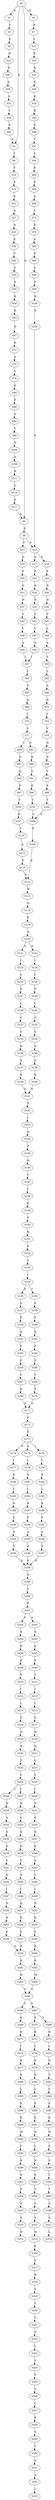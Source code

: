 strict digraph  {
	S0 -> S1 [ label = D ];
	S0 -> S2 [ label = K ];
	S0 -> S3 [ label = N ];
	S0 -> S4 [ label = H ];
	S1 -> S5 [ label = V ];
	S2 -> S6 [ label = T ];
	S3 -> S7 [ label = K ];
	S4 -> S8 [ label = E ];
	S5 -> S9 [ label = P ];
	S6 -> S10 [ label = F ];
	S7 -> S11 [ label = L ];
	S8 -> S12 [ label = P ];
	S8 -> S13 [ label = T ];
	S9 -> S14 [ label = R ];
	S10 -> S15 [ label = E ];
	S11 -> S16 [ label = F ];
	S12 -> S17 [ label = Q ];
	S12 -> S18 [ label = E ];
	S13 -> S19 [ label = Q ];
	S14 -> S20 [ label = K ];
	S15 -> S21 [ label = E ];
	S16 -> S22 [ label = K ];
	S17 -> S23 [ label = P ];
	S18 -> S24 [ label = P ];
	S19 -> S25 [ label = P ];
	S20 -> S26 [ label = E ];
	S21 -> S27 [ label = A ];
	S22 -> S28 [ label = K ];
	S23 -> S29 [ label = D ];
	S24 -> S30 [ label = D ];
	S25 -> S31 [ label = D ];
	S26 -> S32 [ label = G ];
	S27 -> S33 [ label = N ];
	S28 -> S34 [ label = R ];
	S29 -> S35 [ label = N ];
	S30 -> S36 [ label = N ];
	S31 -> S37 [ label = N ];
	S32 -> S38 [ label = Y ];
	S33 -> S39 [ label = K ];
	S34 -> S40 [ label = D ];
	S35 -> S41 [ label = V ];
	S36 -> S42 [ label = V ];
	S37 -> S43 [ label = V ];
	S38 -> S44 [ label = K ];
	S39 -> S45 [ label = C ];
	S40 -> S46 [ label = K ];
	S41 -> S47 [ label = L ];
	S42 -> S48 [ label = L ];
	S43 -> S49 [ label = L ];
	S44 -> S2 [ label = K ];
	S45 -> S50 [ label = F ];
	S46 -> S51 [ label = T ];
	S47 -> S52 [ label = A ];
	S48 -> S53 [ label = A ];
	S49 -> S54 [ label = A ];
	S50 -> S55 [ label = K ];
	S51 -> S56 [ label = Y ];
	S52 -> S57 [ label = I ];
	S53 -> S58 [ label = V ];
	S54 -> S57 [ label = I ];
	S55 -> S59 [ label = K ];
	S56 -> S60 [ label = E ];
	S57 -> S61 [ label = L ];
	S58 -> S62 [ label = L ];
	S59 -> S63 [ label = R ];
	S60 -> S64 [ label = E ];
	S61 -> S65 [ label = S ];
	S62 -> S66 [ label = A ];
	S63 -> S67 [ label = D ];
	S64 -> S68 [ label = A ];
	S65 -> S69 [ label = Q ];
	S66 -> S70 [ label = N ];
	S67 -> S71 [ label = K ];
	S68 -> S72 [ label = V ];
	S69 -> S73 [ label = I ];
	S70 -> S74 [ label = I ];
	S71 -> S75 [ label = S ];
	S72 -> S76 [ label = D ];
	S73 -> S77 [ label = V ];
	S74 -> S78 [ label = V ];
	S75 -> S79 [ label = Y ];
	S76 -> S80 [ label = A ];
	S77 -> S81 [ label = Q ];
	S77 -> S82 [ label = I ];
	S78 -> S83 [ label = Q ];
	S79 -> S84 [ label = E ];
	S80 -> S85 [ label = R ];
	S81 -> S86 [ label = D ];
	S82 -> S87 [ label = D ];
	S83 -> S88 [ label = D ];
	S84 -> S89 [ label = E ];
	S85 -> S90 [ label = L ];
	S86 -> S91 [ label = T ];
	S87 -> S92 [ label = Q ];
	S88 -> S93 [ label = T ];
	S89 -> S94 [ label = A ];
	S90 -> S95 [ label = P ];
	S91 -> S96 [ label = K ];
	S92 -> S97 [ label = D ];
	S93 -> S98 [ label = K ];
	S94 -> S99 [ label = L ];
	S95 -> S100 [ label = H ];
	S96 -> S101 [ label = T ];
	S97 -> S102 [ label = T ];
	S98 -> S103 [ label = T ];
	S99 -> S104 [ label = D ];
	S100 -> S105 [ label = E ];
	S101 -> S106 [ label = A ];
	S102 -> S107 [ label = K ];
	S103 -> S106 [ label = A ];
	S104 -> S108 [ label = A ];
	S105 -> S12 [ label = P ];
	S106 -> S109 [ label = P ];
	S107 -> S110 [ label = T ];
	S108 -> S111 [ label = R ];
	S109 -> S112 [ label = K ];
	S110 -> S113 [ label = A ];
	S111 -> S114 [ label = L ];
	S112 -> S115 [ label = W ];
	S113 -> S116 [ label = P ];
	S114 -> S117 [ label = P ];
	S115 -> S118 [ label = N ];
	S116 -> S112 [ label = K ];
	S117 -> S4 [ label = H ];
	S118 -> S119 [ label = E ];
	S119 -> S120 [ label = A ];
	S120 -> S121 [ label = S ];
	S120 -> S122 [ label = N ];
	S121 -> S123 [ label = I ];
	S122 -> S124 [ label = I ];
	S123 -> S125 [ label = V ];
	S124 -> S126 [ label = I ];
	S125 -> S127 [ label = P ];
	S126 -> S128 [ label = P ];
	S127 -> S129 [ label = L ];
	S128 -> S130 [ label = L ];
	S129 -> S131 [ label = C ];
	S130 -> S132 [ label = C ];
	S131 -> S133 [ label = V ];
	S132 -> S134 [ label = V ];
	S133 -> S135 [ label = Q ];
	S134 -> S136 [ label = Q ];
	S135 -> S137 [ label = G ];
	S136 -> S138 [ label = G ];
	S137 -> S139 [ label = K ];
	S138 -> S140 [ label = K ];
	S139 -> S141 [ label = E ];
	S140 -> S141 [ label = E ];
	S141 -> S142 [ label = D ];
	S142 -> S143 [ label = I ];
	S143 -> S144 [ label = N ];
	S144 -> S145 [ label = P ];
	S145 -> S146 [ label = H ];
	S146 -> S147 [ label = Y ];
	S147 -> S148 [ label = I ];
	S148 -> S149 [ label = K ];
	S149 -> S150 [ label = T ];
	S150 -> S151 [ label = K ];
	S151 -> S152 [ label = F ];
	S152 -> S153 [ label = T ];
	S153 -> S154 [ label = I ];
	S154 -> S155 [ label = K ];
	S154 -> S156 [ label = T ];
	S155 -> S157 [ label = P ];
	S156 -> S158 [ label = P ];
	S157 -> S159 [ label = P ];
	S158 -> S160 [ label = P ];
	S159 -> S161 [ label = K ];
	S160 -> S162 [ label = K ];
	S161 -> S163 [ label = F ];
	S162 -> S164 [ label = F ];
	S163 -> S165 [ label = P ];
	S164 -> S166 [ label = P ];
	S165 -> S167 [ label = Y ];
	S166 -> S168 [ label = Y ];
	S167 -> S169 [ label = E ];
	S168 -> S170 [ label = E ];
	S169 -> S171 [ label = A ];
	S170 -> S171 [ label = A ];
	S171 -> S172 [ label = P ];
	S172 -> S173 [ label = F ];
	S173 -> S174 [ label = N ];
	S173 -> S175 [ label = S ];
	S173 -> S176 [ label = I ];
	S174 -> S177 [ label = I ];
	S175 -> S178 [ label = I ];
	S176 -> S179 [ label = I ];
	S177 -> S180 [ label = E ];
	S178 -> S181 [ label = E ];
	S179 -> S182 [ label = E ];
	S180 -> S183 [ label = I ];
	S181 -> S184 [ label = I ];
	S182 -> S185 [ label = I ];
	S183 -> S186 [ label = R ];
	S184 -> S187 [ label = R ];
	S185 -> S188 [ label = R ];
	S186 -> S189 [ label = F ];
	S187 -> S190 [ label = F ];
	S188 -> S191 [ label = F ];
	S189 -> S192 [ label = A ];
	S190 -> S193 [ label = A ];
	S191 -> S194 [ label = A ];
	S192 -> S195 [ label = G ];
	S193 -> S196 [ label = G ];
	S194 -> S197 [ label = G ];
	S195 -> S198 [ label = K ];
	S196 -> S198 [ label = K ];
	S197 -> S198 [ label = K ];
	S198 -> S199 [ label = D ];
	S199 -> S200 [ label = Y ];
	S200 -> S201 [ label = P ];
	S201 -> S202 [ label = P ];
	S201 -> S203 [ label = A ];
	S202 -> S204 [ label = N ];
	S203 -> S205 [ label = N ];
	S204 -> S206 [ label = D ];
	S205 -> S207 [ label = D ];
	S206 -> S208 [ label = P ];
	S207 -> S209 [ label = P ];
	S208 -> S210 [ label = V ];
	S209 -> S211 [ label = V ];
	S210 -> S212 [ label = I ];
	S211 -> S213 [ label = I ];
	S212 -> S214 [ label = L ];
	S213 -> S215 [ label = L ];
	S214 -> S216 [ label = G ];
	S215 -> S217 [ label = G ];
	S216 -> S218 [ label = Q ];
	S217 -> S219 [ label = H ];
	S218 -> S220 [ label = W ];
	S219 -> S221 [ label = W ];
	S220 -> S222 [ label = T ];
	S221 -> S223 [ label = L ];
	S222 -> S224 [ label = L ];
	S223 -> S225 [ label = L ];
	S224 -> S226 [ label = L ];
	S224 -> S227 [ label = I ];
	S225 -> S228 [ label = I ];
	S226 -> S229 [ label = N ];
	S227 -> S230 [ label = N ];
	S228 -> S231 [ label = N ];
	S229 -> S232 [ label = A ];
	S230 -> S233 [ label = S ];
	S231 -> S234 [ label = S ];
	S232 -> S235 [ label = E ];
	S233 -> S236 [ label = D ];
	S234 -> S237 [ label = D ];
	S235 -> S238 [ label = D ];
	S236 -> S239 [ label = D ];
	S237 -> S240 [ label = E ];
	S238 -> S241 [ label = V ];
	S239 -> S242 [ label = V ];
	S240 -> S243 [ label = A ];
	S241 -> S244 [ label = Q ];
	S242 -> S245 [ label = Q ];
	S243 -> S246 [ label = L ];
	S244 -> S247 [ label = I ];
	S245 -> S248 [ label = I ];
	S246 -> S249 [ label = I ];
	S247 -> S250 [ label = N ];
	S248 -> S251 [ label = N ];
	S249 -> S252 [ label = N ];
	S250 -> S253 [ label = R ];
	S251 -> S254 [ label = R ];
	S252 -> S255 [ label = R ];
	S253 -> S256 [ label = F ];
	S254 -> S257 [ label = F ];
	S255 -> S258 [ label = F ];
	S256 -> S259 [ label = N ];
	S257 -> S259 [ label = N ];
	S258 -> S260 [ label = N ];
	S259 -> S261 [ label = K ];
	S260 -> S262 [ label = K ];
	S261 -> S263 [ label = M ];
	S262 -> S264 [ label = M ];
	S263 -> S265 [ label = G ];
	S264 -> S265 [ label = G ];
	S265 -> S266 [ label = C ];
	S265 -> S267 [ label = S ];
	S266 -> S268 [ label = K ];
	S267 -> S269 [ label = T ];
	S267 -> S270 [ label = K ];
	S268 -> S271 [ label = R ];
	S269 -> S272 [ label = R ];
	S270 -> S273 [ label = R ];
	S271 -> S274 [ label = I ];
	S272 -> S275 [ label = I ];
	S273 -> S276 [ label = I ];
	S274 -> S277 [ label = E ];
	S275 -> S278 [ label = D ];
	S276 -> S279 [ label = E ];
	S277 -> S280 [ label = E ];
	S278 -> S281 [ label = T ];
	S279 -> S282 [ label = D ];
	S280 -> S283 [ label = L ];
	S281 -> S284 [ label = L ];
	S282 -> S285 [ label = L ];
	S283 -> S286 [ label = E ];
	S284 -> S287 [ label = E ];
	S285 -> S288 [ label = E ];
	S286 -> S289 [ label = K ];
	S287 -> S290 [ label = K ];
	S288 -> S291 [ label = K ];
	S289 -> S292 [ label = M ];
	S290 -> S293 [ label = H ];
	S291 -> S294 [ label = H ];
	S292 -> S295 [ label = L ];
	S293 -> S296 [ label = F ];
	S294 -> S297 [ label = L ];
	S295 -> S298 [ label = R ];
	S296 -> S299 [ label = S ];
	S297 -> S300 [ label = R ];
	S298 -> S301 [ label = R ];
	S299 -> S302 [ label = T ];
	S300 -> S303 [ label = R ];
	S301 -> S304 [ label = S ];
	S302 -> S305 [ label = T ];
	S303 -> S306 [ label = S ];
	S304 -> S307 [ label = A ];
	S305 -> S308 [ label = A ];
	S306 -> S309 [ label = A ];
	S307 -> S310 [ label = A ];
	S308 -> S311 [ label = A ];
	S309 -> S312 [ label = A ];
	S310 -> S313 [ label = M ];
	S311 -> S314 [ label = L ];
	S312 -> S315 [ label = M ];
	S315 -> S316 [ label = K ];
	S316 -> S317 [ label = S ];
	S317 -> S318 [ label = R ];
	S318 -> S319 [ label = S ];
	S319 -> S320 [ label = V ];
	S320 -> S321 [ label = V ];
	S321 -> S322 [ label = G ];
	S322 -> S323 [ label = L ];
	S323 -> S324 [ label = S ];
	S324 -> S325 [ label = F ];
	S325 -> S326 [ label = T ];
	S326 -> S327 [ label = L ];
	S327 -> S328 [ label = R ];
	S328 -> S329 [ label = S ];
	S329 -> S330 [ label = V ];
	S330 -> S331 [ label = A ];
	S331 -> S332 [ label = A ];
	S332 -> S333 [ label = I ];
}
